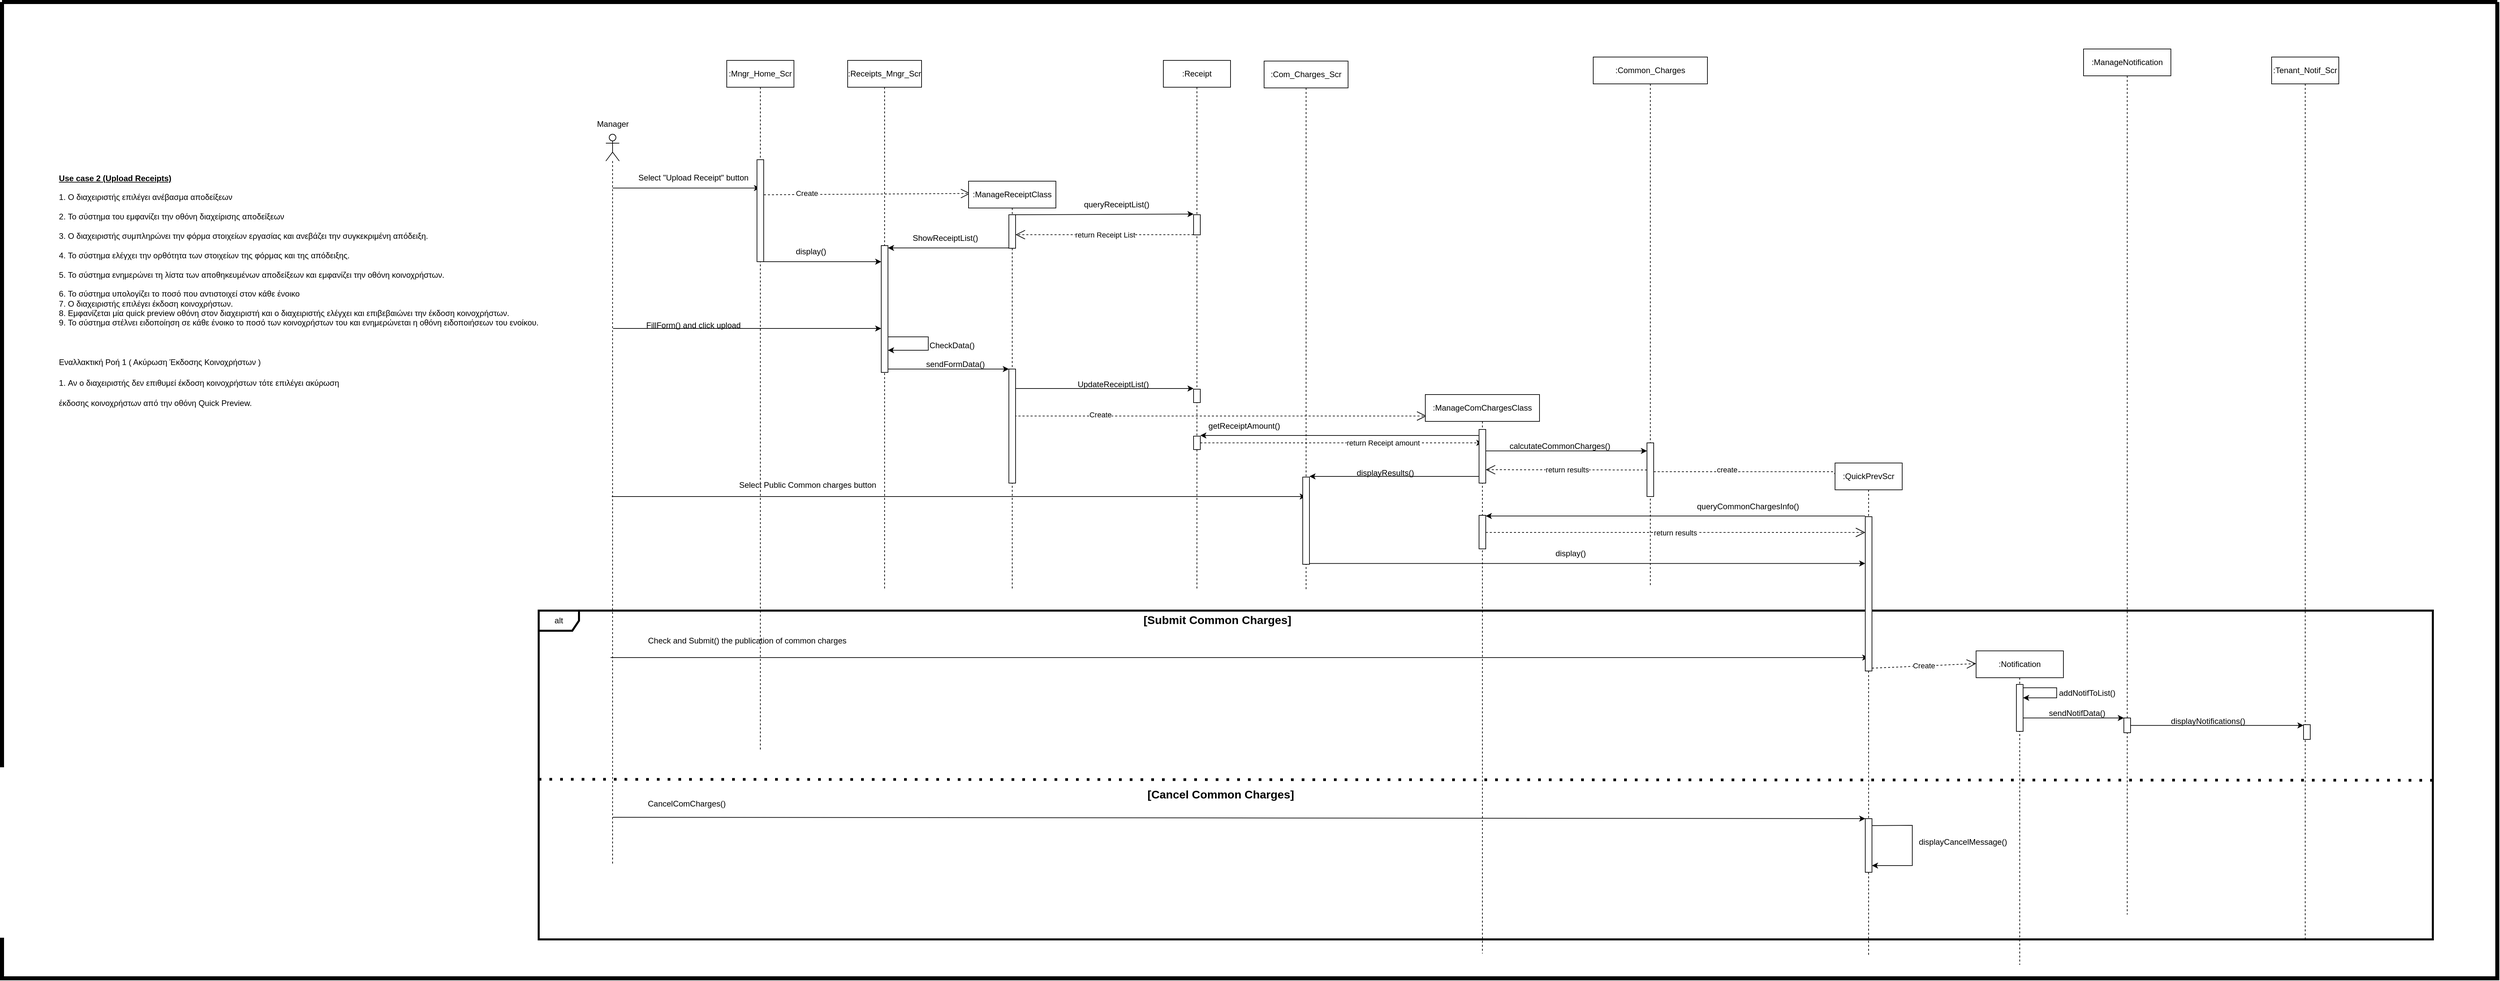 <mxfile version="27.0.6">
  <diagram name="Page-1" id="ME4cV6upZ1nNScbVDBN3">
    <mxGraphModel dx="1370" dy="4352" grid="0" gridSize="10" guides="1" tooltips="1" connect="1" arrows="1" fold="1" page="1" pageScale="1" pageWidth="850" pageHeight="1100" math="0" shadow="0">
      <root>
        <mxCell id="0" />
        <mxCell id="1" parent="0" />
        <mxCell id="z3TZvWUJB8N3fPcpcvBU-9" value="" style="endArrow=classic;html=1;rounded=0;entryX=0;entryY=0;entryDx=0;entryDy=-1;entryPerimeter=0;" parent="1" source="z3TZvWUJB8N3fPcpcvBU-42" target="z3TZvWUJB8N3fPcpcvBU-44" edge="1">
          <mxGeometry width="50" height="50" relative="1" as="geometry">
            <mxPoint x="2674" y="-1989" as="sourcePoint" />
            <mxPoint x="2814" y="-1989" as="targetPoint" />
          </mxGeometry>
        </mxCell>
        <mxCell id="z3TZvWUJB8N3fPcpcvBU-6" value="" style="endArrow=classic;html=1;rounded=0;" parent="1" source="AGN54h7i6z_xkLzeLt6x-18" edge="1">
          <mxGeometry width="50" height="50" relative="1" as="geometry">
            <mxPoint x="2064" y="-2287.8" as="sourcePoint" />
            <mxPoint x="2273.5" y="-2287.8" as="targetPoint" />
          </mxGeometry>
        </mxCell>
        <mxCell id="z3TZvWUJB8N3fPcpcvBU-5" value="" style="endArrow=classic;html=1;rounded=0;exitX=1;exitY=1;exitDx=0;exitDy=0;exitPerimeter=0;" parent="1" source="z3TZvWUJB8N3fPcpcvBU-20" target="z3TZvWUJB8N3fPcpcvBU-26" edge="1">
          <mxGeometry width="50" height="50" relative="1" as="geometry">
            <mxPoint x="2274" y="-2181.11" as="sourcePoint" />
            <mxPoint x="2454" y="-2181" as="targetPoint" />
          </mxGeometry>
        </mxCell>
        <mxCell id="z3TZvWUJB8N3fPcpcvBU-10" value="" style="endArrow=classic;html=1;rounded=0;" parent="1" edge="1">
          <mxGeometry width="50" height="50" relative="1" as="geometry">
            <mxPoint x="2464" y="-2066.005" as="sourcePoint" />
            <mxPoint x="2464" y="-2046.005" as="targetPoint" />
            <Array as="points">
              <mxPoint x="2524" y="-2066" />
              <mxPoint x="2524" y="-2046" />
            </Array>
          </mxGeometry>
        </mxCell>
        <mxCell id="z3TZvWUJB8N3fPcpcvBU-38" value="Create" style="endArrow=open;endSize=12;dashed=1;html=1;rounded=0;exitX=0.553;exitY=0.185;exitDx=0;exitDy=0;exitPerimeter=0;entryX=0.02;entryY=0.03;entryDx=0;entryDy=0;entryPerimeter=0;" parent="1" target="z3TZvWUJB8N3fPcpcvBU-17" edge="1">
          <mxGeometry x="-0.579" y="2" width="160" relative="1" as="geometry">
            <mxPoint x="2279.3" y="-2277.7" as="sourcePoint" />
            <mxPoint x="2544" y="-2278" as="targetPoint" />
            <mxPoint x="-1" as="offset" />
          </mxGeometry>
        </mxCell>
        <mxCell id="z3TZvWUJB8N3fPcpcvBU-11" value="" style="endArrow=classic;html=1;rounded=0;exitX=0.537;exitY=0.222;exitDx=0;exitDy=0;exitPerimeter=0;" parent="1" edge="1">
          <mxGeometry width="50" height="50" relative="1" as="geometry">
            <mxPoint x="2054.74" y="-2078.44" as="sourcePoint" />
            <mxPoint x="2454" y="-2078.44" as="targetPoint" />
          </mxGeometry>
        </mxCell>
        <mxCell id="z3TZvWUJB8N3fPcpcvBU-2" value="" style="endArrow=classic;html=1;rounded=0;" parent="1" target="z3TZvWUJB8N3fPcpcvBU-42" edge="1">
          <mxGeometry width="50" height="50" relative="1" as="geometry">
            <mxPoint x="2464" y="-2018" as="sourcePoint" />
            <mxPoint x="2604" y="-2018" as="targetPoint" />
          </mxGeometry>
        </mxCell>
        <mxCell id="z3TZvWUJB8N3fPcpcvBU-60" value="return results" style="endArrow=open;endSize=12;dashed=1;html=1;rounded=0;" parent="1" edge="1">
          <mxGeometry x="-0.004" width="160" relative="1" as="geometry">
            <mxPoint x="3594" y="-1867.6" as="sourcePoint" />
            <mxPoint x="3354" y="-1868" as="targetPoint" />
            <mxPoint as="offset" />
          </mxGeometry>
        </mxCell>
        <mxCell id="z3TZvWUJB8N3fPcpcvBU-52" value="" style="endArrow=classic;html=1;rounded=0;" parent="1" edge="1">
          <mxGeometry width="50" height="50" relative="1" as="geometry">
            <mxPoint x="2052.833" y="-1828" as="sourcePoint" />
            <mxPoint x="3086" y="-1828" as="targetPoint" />
          </mxGeometry>
        </mxCell>
        <mxCell id="z3TZvWUJB8N3fPcpcvBU-73" value="" style="endArrow=classic;html=1;rounded=0;exitX=0.35;exitY=0.73;exitDx=0;exitDy=0;exitPerimeter=0;" parent="1" edge="1">
          <mxGeometry width="50" height="50" relative="1" as="geometry">
            <mxPoint x="2051" y="-1588" as="sourcePoint" />
            <mxPoint x="3923.5" y="-1588" as="targetPoint" />
          </mxGeometry>
        </mxCell>
        <mxCell id="z3TZvWUJB8N3fPcpcvBU-79" value="" style="endArrow=none;dashed=1;html=1;dashPattern=1 3;strokeWidth=4;rounded=0;exitX=0;exitY=0.513;exitDx=0;exitDy=0;exitPerimeter=0;entryX=1.001;entryY=0.516;entryDx=0;entryDy=0;entryPerimeter=0;" parent="1" source="z3TZvWUJB8N3fPcpcvBU-76" target="z3TZvWUJB8N3fPcpcvBU-76" edge="1">
          <mxGeometry width="50" height="50" relative="1" as="geometry">
            <mxPoint x="2814" y="-1538" as="sourcePoint" />
            <mxPoint x="2864" y="-1588" as="targetPoint" />
          </mxGeometry>
        </mxCell>
        <mxCell id="z3TZvWUJB8N3fPcpcvBU-80" value="" style="endArrow=classic;html=1;rounded=0;exitX=0.35;exitY=0.73;exitDx=0;exitDy=0;exitPerimeter=0;" parent="1" target="62FQ7jK0YNYXDSWrW9i--1" edge="1">
          <mxGeometry width="50" height="50" relative="1" as="geometry">
            <mxPoint x="2054" y="-1350" as="sourcePoint" />
            <mxPoint x="3884" y="-1350" as="targetPoint" />
          </mxGeometry>
        </mxCell>
        <mxCell id="z3TZvWUJB8N3fPcpcvBU-49" value="" style="endArrow=classic;html=1;rounded=0;exitX=1;exitY=0.88;exitDx=3;exitDy=0;exitPerimeter=0;" parent="1" target="62FQ7jK0YNYXDSWrW9i--1" edge="1">
          <mxGeometry width="50" height="50" relative="1" as="geometry">
            <mxPoint x="3927.0" y="-1337.6" as="sourcePoint" />
            <mxPoint x="3919.0" y="-1278" as="targetPoint" />
            <Array as="points">
              <mxPoint x="3989" y="-1338" />
              <mxPoint x="3989" y="-1278" />
            </Array>
          </mxGeometry>
        </mxCell>
        <mxCell id="z3TZvWUJB8N3fPcpcvBU-86" value="Create" style="endArrow=open;endSize=12;dashed=1;html=1;rounded=0;" parent="1" edge="1">
          <mxGeometry width="160" relative="1" as="geometry">
            <mxPoint x="3929" y="-1572.2" as="sourcePoint" />
            <mxPoint x="4084" y="-1579" as="targetPoint" />
          </mxGeometry>
        </mxCell>
        <mxCell id="z3TZvWUJB8N3fPcpcvBU-91" style="edgeStyle=orthogonalEdgeStyle;rounded=0;orthogonalLoop=1;jettySize=auto;html=1;curved=0;exitX=1;exitY=0;exitDx=0;exitDy=5;exitPerimeter=0;" parent="1" edge="1">
          <mxGeometry relative="1" as="geometry">
            <mxPoint x="4154" y="-1513" as="sourcePoint" />
            <mxPoint x="4304.0" y="-1498.0" as="targetPoint" />
            <Array as="points">
              <mxPoint x="4154" y="-1498" />
            </Array>
          </mxGeometry>
        </mxCell>
        <mxCell id="z3TZvWUJB8N3fPcpcvBU-95" style="edgeStyle=orthogonalEdgeStyle;rounded=0;orthogonalLoop=1;jettySize=auto;html=1;curved=0;exitX=1;exitY=1;exitDx=0;exitDy=-5;exitPerimeter=0;entryX=0;entryY=0.05;entryDx=0;entryDy=0;entryPerimeter=0;" parent="1" source="z3TZvWUJB8N3fPcpcvBU-92" target="z3TZvWUJB8N3fPcpcvBU-94" edge="1">
          <mxGeometry relative="1" as="geometry">
            <mxPoint x="4364" y="-1494.5" as="sourcePoint" />
            <mxPoint x="4514.0" y="-1479.5" as="targetPoint" />
            <Array as="points">
              <mxPoint x="4314" y="-1487" />
            </Array>
          </mxGeometry>
        </mxCell>
        <mxCell id="z3TZvWUJB8N3fPcpcvBU-12" value="" style="endArrow=classic;html=1;rounded=0;entryX=0;entryY=0;entryDx=0;entryDy=-1;entryPerimeter=0;" parent="1" source="z3TZvWUJB8N3fPcpcvBU-39" target="z3TZvWUJB8N3fPcpcvBU-33" edge="1">
          <mxGeometry width="50" height="50" relative="1" as="geometry">
            <mxPoint x="2699" y="-2248" as="sourcePoint" />
            <mxPoint x="2849" y="-2248" as="targetPoint" />
          </mxGeometry>
        </mxCell>
        <mxCell id="z3TZvWUJB8N3fPcpcvBU-35" value="return Receipt List" style="endArrow=open;endSize=12;dashed=1;html=1;rounded=0;exitX=0;exitY=0.99;exitDx=0;exitDy=0;exitPerimeter=0;" parent="1" source="z3TZvWUJB8N3fPcpcvBU-33" target="z3TZvWUJB8N3fPcpcvBU-39" edge="1">
          <mxGeometry x="-0.004" width="160" relative="1" as="geometry">
            <mxPoint x="2824" y="-2230" as="sourcePoint" />
            <mxPoint x="2674" y="-2230" as="targetPoint" />
            <mxPoint as="offset" />
          </mxGeometry>
        </mxCell>
        <mxCell id="z3TZvWUJB8N3fPcpcvBU-3" value="" style="endArrow=classic;html=1;rounded=0;exitX=0;exitY=0.99;exitDx=0;exitDy=0;exitPerimeter=0;" parent="1" source="z3TZvWUJB8N3fPcpcvBU-39" edge="1">
          <mxGeometry width="50" height="50" relative="1" as="geometry">
            <mxPoint x="2654" y="-2438" as="sourcePoint" />
            <mxPoint x="2464" y="-2198.5" as="targetPoint" />
          </mxGeometry>
        </mxCell>
        <mxCell id="62FQ7jK0YNYXDSWrW9i--8" style="edgeStyle=orthogonalEdgeStyle;rounded=0;orthogonalLoop=1;jettySize=auto;html=1;curved=0;entryX=1;entryY=0;entryDx=0;entryDy=-1;entryPerimeter=0;" parent="1" source="z3TZvWUJB8N3fPcpcvBU-48" target="62FQ7jK0YNYXDSWrW9i--12" edge="1">
          <mxGeometry relative="1" as="geometry">
            <Array as="points">
              <mxPoint x="3134" y="-1919" />
              <mxPoint x="3134" y="-1919" />
            </Array>
          </mxGeometry>
        </mxCell>
        <mxCell id="62FQ7jK0YNYXDSWrW9i--17" style="edgeStyle=orthogonalEdgeStyle;rounded=0;orthogonalLoop=1;jettySize=auto;html=1;curved=0;" parent="1" edge="1">
          <mxGeometry relative="1" as="geometry">
            <mxPoint x="3344" y="-1858.0" as="sourcePoint" />
            <mxPoint x="3091.5" y="-1858.0" as="targetPoint" />
            <Array as="points">
              <mxPoint x="3284" y="-1858" />
              <mxPoint x="3284" y="-1858" />
            </Array>
          </mxGeometry>
        </mxCell>
        <mxCell id="62FQ7jK0YNYXDSWrW9i--5" value="Create" style="endArrow=open;endSize=12;dashed=1;html=1;rounded=0;entryX=0.02;entryY=0.02;entryDx=0;entryDy=0;entryPerimeter=0;" parent="1" edge="1">
          <mxGeometry x="-0.579" y="2" width="160" relative="1" as="geometry">
            <mxPoint x="2652.3" y="-1948" as="sourcePoint" />
            <mxPoint x="3265.7" y="-1948" as="targetPoint" />
            <mxPoint x="-1" as="offset" />
          </mxGeometry>
        </mxCell>
        <mxCell id="z3TZvWUJB8N3fPcpcvBU-58" value="" style="endArrow=classic;html=1;rounded=0;" parent="1" edge="1">
          <mxGeometry width="50" height="50" relative="1" as="geometry">
            <mxPoint x="3354" y="-1896" as="sourcePoint" />
            <mxPoint x="3594" y="-1896" as="targetPoint" />
          </mxGeometry>
        </mxCell>
        <mxCell id="62FQ7jK0YNYXDSWrW9i--14" style="edgeStyle=orthogonalEdgeStyle;rounded=0;orthogonalLoop=1;jettySize=auto;html=1;curved=0;entryX=0.5;entryY=0.238;entryDx=0;entryDy=0;entryPerimeter=0;dashed=1;" parent="1" source="62FQ7jK0YNYXDSWrW9i--12" target="z3TZvWUJB8N3fPcpcvBU-48" edge="1">
          <mxGeometry relative="1" as="geometry">
            <Array as="points">
              <mxPoint x="3349" y="-1908" />
            </Array>
          </mxGeometry>
        </mxCell>
        <mxCell id="62FQ7jK0YNYXDSWrW9i--15" value="return Receipt amount" style="edgeLabel;html=1;align=center;verticalAlign=middle;resizable=0;points=[];" parent="62FQ7jK0YNYXDSWrW9i--14" vertex="1" connectable="0">
          <mxGeometry x="0.291" relative="1" as="geometry">
            <mxPoint as="offset" />
          </mxGeometry>
        </mxCell>
        <mxCell id="oy_22Mh0x_-gH828B-nM-3" value="" style="endArrow=classic;html=1;rounded=0;exitX=1;exitY=0.99;exitDx=0;exitDy=0;exitPerimeter=0;" parent="1" source="z3TZvWUJB8N3fPcpcvBU-46" target="z3TZvWUJB8N3fPcpcvBU-64" edge="1">
          <mxGeometry width="50" height="50" relative="1" as="geometry">
            <mxPoint x="3184" y="-1726" as="sourcePoint" />
            <mxPoint x="3919" y="-1726" as="targetPoint" />
          </mxGeometry>
        </mxCell>
        <mxCell id="z3TZvWUJB8N3fPcpcvBU-51" value="" style="endArrow=classic;html=1;rounded=0;exitX=0;exitY=0;exitDx=0;exitDy=-1;exitPerimeter=0;" parent="1" source="z3TZvWUJB8N3fPcpcvBU-64" target="z3TZvWUJB8N3fPcpcvBU-66" edge="1">
          <mxGeometry width="50" height="50" relative="1" as="geometry">
            <mxPoint x="3919" y="-1824.5" as="sourcePoint" />
            <mxPoint x="3354" y="-1824.5" as="targetPoint" />
          </mxGeometry>
        </mxCell>
        <mxCell id="z3TZvWUJB8N3fPcpcvBU-72" value="return results" style="endArrow=open;endSize=12;dashed=1;html=1;rounded=0;" parent="1" edge="1">
          <mxGeometry x="-0.004" width="160" relative="1" as="geometry">
            <mxPoint x="3354" y="-1774.5" as="sourcePoint" />
            <mxPoint x="3919" y="-1774.5" as="targetPoint" />
            <mxPoint as="offset" />
          </mxGeometry>
        </mxCell>
        <mxCell id="62FQ7jK0YNYXDSWrW9i--22" style="edgeStyle=orthogonalEdgeStyle;rounded=0;orthogonalLoop=1;jettySize=auto;html=1;curved=0;entryX=0.03;entryY=0.01;entryDx=0;entryDy=0;entryPerimeter=0;dashed=1;" parent="1" source="z3TZvWUJB8N3fPcpcvBU-57" target="AGN54h7i6z_xkLzeLt6x-12" edge="1">
          <mxGeometry relative="1" as="geometry">
            <Array as="points">
              <mxPoint x="3674" y="-1865" />
              <mxPoint x="3674" y="-1865" />
            </Array>
          </mxGeometry>
        </mxCell>
        <mxCell id="62FQ7jK0YNYXDSWrW9i--23" value="create" style="edgeLabel;html=1;align=center;verticalAlign=middle;resizable=0;points=[];" parent="62FQ7jK0YNYXDSWrW9i--22" vertex="1" connectable="0">
          <mxGeometry x="-0.218" y="3" relative="1" as="geometry">
            <mxPoint as="offset" />
          </mxGeometry>
        </mxCell>
        <mxCell id="AGN54h7i6z_xkLzeLt6x-10" value=":Receipts_Mngr_Scr" style="shape=umlLifeline;perimeter=lifelinePerimeter;whiteSpace=wrap;html=1;container=1;dropTarget=0;collapsible=0;recursiveResize=0;outlineConnect=0;portConstraint=eastwest;newEdgeStyle={&quot;curved&quot;:0,&quot;rounded&quot;:0};points=[[0,0.02,0,0,0]];" parent="1" vertex="1">
          <mxGeometry x="2404" y="-2478" width="110" height="790" as="geometry" />
        </mxCell>
        <mxCell id="z3TZvWUJB8N3fPcpcvBU-26" value="" style="html=1;points=[[0,0,0,0,-1],[0,0.99,0,0,0],[1,0,0,0,-1],[1,0.99,0,0,0]];perimeter=orthogonalPerimeter;outlineConnect=0;targetShapes=umlLifeline;portConstraint=eastwest;newEdgeStyle={&quot;curved&quot;:0,&quot;rounded&quot;:0};" parent="AGN54h7i6z_xkLzeLt6x-10" vertex="1">
          <mxGeometry x="50" y="276" width="10" height="189" as="geometry" />
        </mxCell>
        <mxCell id="AGN54h7i6z_xkLzeLt6x-12" value=":QuickPrevScr" style="shape=umlLifeline;perimeter=lifelinePerimeter;whiteSpace=wrap;html=1;container=0;dropTarget=0;collapsible=0;recursiveResize=0;outlineConnect=0;portConstraint=eastwest;newEdgeStyle={&quot;curved&quot;:0,&quot;rounded&quot;:0};points=[[0.03,0.01,0,0,0]];" parent="1" vertex="1">
          <mxGeometry x="3874" y="-1878" width="100" height="736" as="geometry" />
        </mxCell>
        <mxCell id="AGN54h7i6z_xkLzeLt6x-14" value=":Tenant_Notif_Scr" style="shape=umlLifeline;perimeter=lifelinePerimeter;whiteSpace=wrap;html=1;container=1;dropTarget=0;collapsible=0;recursiveResize=0;outlineConnect=0;portConstraint=eastwest;newEdgeStyle={&quot;curved&quot;:0,&quot;rounded&quot;:0};" parent="1" vertex="1">
          <mxGeometry x="4524" y="-2483" width="100" height="1315" as="geometry" />
        </mxCell>
        <mxCell id="AGN54h7i6z_xkLzeLt6x-16" value=":Com_Charges_Scr" style="shape=umlLifeline;perimeter=lifelinePerimeter;whiteSpace=wrap;html=1;container=1;dropTarget=0;collapsible=0;recursiveResize=0;outlineConnect=0;portConstraint=eastwest;newEdgeStyle={&quot;curved&quot;:0,&quot;rounded&quot;:0};" parent="1" vertex="1">
          <mxGeometry x="3024" y="-2477" width="125" height="790" as="geometry" />
        </mxCell>
        <mxCell id="z3TZvWUJB8N3fPcpcvBU-46" value="" style="html=1;points=[[0,0,0,0,-1],[0,0.99,0,0,0],[1,0,0,0,-1],[1,0.99,0,0,0]];perimeter=orthogonalPerimeter;outlineConnect=0;targetShapes=umlLifeline;portConstraint=eastwest;newEdgeStyle={&quot;curved&quot;:0,&quot;rounded&quot;:0};" parent="AGN54h7i6z_xkLzeLt6x-16" vertex="1">
          <mxGeometry x="57.5" y="620" width="10" height="130" as="geometry" />
        </mxCell>
        <mxCell id="AGN54h7i6z_xkLzeLt6x-25" value=":Receipt" style="shape=umlLifeline;perimeter=lifelinePerimeter;whiteSpace=wrap;html=1;container=1;dropTarget=0;collapsible=0;recursiveResize=0;outlineConnect=0;portConstraint=eastwest;newEdgeStyle={&quot;curved&quot;:0,&quot;rounded&quot;:0};" parent="1" vertex="1">
          <mxGeometry x="2874" y="-2478" width="100" height="790" as="geometry" />
        </mxCell>
        <mxCell id="z3TZvWUJB8N3fPcpcvBU-44" value="" style="html=1;points=[[0,0,0,0,-1],[0,0.99,0,0,0],[1,0,0,0,-1],[1,0.99,0,0,0]];perimeter=orthogonalPerimeter;outlineConnect=0;targetShapes=umlLifeline;portConstraint=eastwest;newEdgeStyle={&quot;curved&quot;:0,&quot;rounded&quot;:0};" parent="AGN54h7i6z_xkLzeLt6x-25" vertex="1">
          <mxGeometry x="45" y="490" width="10" height="20" as="geometry" />
        </mxCell>
        <mxCell id="62FQ7jK0YNYXDSWrW9i--12" value="" style="html=1;points=[[0,0,0,0,-1],[0,0.99,0,0,0],[1,0,0,0,-1],[1,0.99,0,0,0]];perimeter=orthogonalPerimeter;outlineConnect=0;targetShapes=umlLifeline;portConstraint=eastwest;newEdgeStyle={&quot;curved&quot;:0,&quot;rounded&quot;:0};" parent="AGN54h7i6z_xkLzeLt6x-25" vertex="1">
          <mxGeometry x="45" y="560" width="10" height="20" as="geometry" />
        </mxCell>
        <mxCell id="AGN54h7i6z_xkLzeLt6x-18" value="" style="shape=umlLifeline;perimeter=lifelinePerimeter;whiteSpace=wrap;html=1;container=1;dropTarget=0;collapsible=0;recursiveResize=0;outlineConnect=0;portConstraint=eastwest;newEdgeStyle={&quot;curved&quot;:0,&quot;rounded&quot;:0};participant=umlActor;points=[[0.35,0.64,0,0,0],[0.35,0.67,0,0,0],[0.35,0.73,0,0,0],[1,0.09,0,0,0],[1,0.17,0,0,0],[1,0.18,0,0,0],[1,0.27,0,0,0],[1,0.33,0,0,0],[1,0.36,0,0,0],[1,0.45,0,0,0],[1,0.5,0,0,0],[1,0.55,0,0,0],[1,0.82,0,0,0],[1,0.83,0,0,0],[1,0.91,0,0,0]];" parent="1" vertex="1">
          <mxGeometry x="2044" y="-2368" width="20" height="1090" as="geometry" />
        </mxCell>
        <mxCell id="AGN54h7i6z_xkLzeLt6x-20" value="Manager" style="text;html=1;align=center;verticalAlign=middle;resizable=0;points=[];autosize=1;strokeColor=none;fillColor=none;" parent="1" vertex="1">
          <mxGeometry x="2019" y="-2398" width="70" height="30" as="geometry" />
        </mxCell>
        <mxCell id="oy_22Mh0x_-gH828B-nM-1" value=":Mngr_Home_Scr" style="shape=umlLifeline;perimeter=lifelinePerimeter;whiteSpace=wrap;html=1;container=1;dropTarget=0;collapsible=0;recursiveResize=0;outlineConnect=0;portConstraint=eastwest;newEdgeStyle={&quot;curved&quot;:0,&quot;rounded&quot;:0};" parent="1" vertex="1">
          <mxGeometry x="2224" y="-2478" width="100" height="1030" as="geometry" />
        </mxCell>
        <mxCell id="z3TZvWUJB8N3fPcpcvBU-20" value="" style="html=1;points=[[0,0,0,0,0],[0,1,0,0,0],[1,0,0,0,0],[1,0.41,0,0,0],[1,0.68,0,0,0],[1,1,0,0,0]];perimeter=orthogonalPerimeter;outlineConnect=0;targetShapes=umlLifeline;portConstraint=eastwest;newEdgeStyle={&quot;curved&quot;:0,&quot;rounded&quot;:0};" parent="oy_22Mh0x_-gH828B-nM-1" vertex="1">
          <mxGeometry x="45" y="148" width="10" height="152" as="geometry" />
        </mxCell>
        <mxCell id="z3TZvWUJB8N3fPcpcvBU-17" value=":&lt;span style=&quot;text-wrap-mode: nowrap;&quot;&gt;ManageReceiptClass&lt;/span&gt;" style="shape=umlLifeline;perimeter=lifelinePerimeter;whiteSpace=wrap;html=1;container=0;dropTarget=0;collapsible=0;recursiveResize=0;outlineConnect=0;portConstraint=eastwest;newEdgeStyle={&quot;curved&quot;:0,&quot;rounded&quot;:0};size=40;points=[[0.02,0.03,0,0,0]];" parent="1" vertex="1">
          <mxGeometry x="2584" y="-2298" width="130" height="610" as="geometry" />
        </mxCell>
        <mxCell id="z3TZvWUJB8N3fPcpcvBU-18" value=":&lt;span style=&quot;text-wrap-mode: nowrap;&quot;&gt;ManageComChargesClass&lt;/span&gt;" style="shape=umlLifeline;perimeter=lifelinePerimeter;whiteSpace=wrap;html=1;container=0;dropTarget=0;collapsible=0;recursiveResize=0;outlineConnect=0;portConstraint=eastwest;newEdgeStyle={&quot;curved&quot;:0,&quot;rounded&quot;:0};points=[[0.02,0.02,0,0,0]];" parent="1" vertex="1">
          <mxGeometry x="3264" y="-1980" width="170" height="833" as="geometry" />
        </mxCell>
        <mxCell id="z3TZvWUJB8N3fPcpcvBU-66" value="" style="html=1;points=[[0,0,0,0,-1],[0,0.99,0,0,0],[1,0,0,0,-1],[1,0.99,0,0,0]];perimeter=orthogonalPerimeter;outlineConnect=0;targetShapes=umlLifeline;portConstraint=eastwest;newEdgeStyle={&quot;curved&quot;:0,&quot;rounded&quot;:0};" parent="z3TZvWUJB8N3fPcpcvBU-18" vertex="1">
          <mxGeometry x="80" y="180" width="10" height="50" as="geometry" />
        </mxCell>
        <mxCell id="z3TZvWUJB8N3fPcpcvBU-19" value=":&lt;span style=&quot;text-wrap-mode: nowrap;&quot;&gt;ManageNotification&lt;/span&gt;" style="shape=umlLifeline;perimeter=lifelinePerimeter;whiteSpace=wrap;html=1;container=1;dropTarget=0;collapsible=0;recursiveResize=0;outlineConnect=0;portConstraint=eastwest;newEdgeStyle={&quot;curved&quot;:0,&quot;rounded&quot;:0};" parent="1" vertex="1">
          <mxGeometry x="4244" y="-2495" width="130" height="1290" as="geometry" />
        </mxCell>
        <mxCell id="z3TZvWUJB8N3fPcpcvBU-21" value="Select &quot;Upload Receipt&quot; button" style="text;html=1;align=center;verticalAlign=middle;resizable=0;points=[];autosize=1;strokeColor=none;fillColor=none;" parent="1" vertex="1">
          <mxGeometry x="2079" y="-2318" width="190" height="30" as="geometry" />
        </mxCell>
        <mxCell id="z3TZvWUJB8N3fPcpcvBU-27" value="display()" style="text;html=1;align=center;verticalAlign=middle;resizable=0;points=[];autosize=1;strokeColor=none;fillColor=none;" parent="1" vertex="1">
          <mxGeometry x="2314" y="-2208" width="70" height="30" as="geometry" />
        </mxCell>
        <mxCell id="z3TZvWUJB8N3fPcpcvBU-37" value="CheckData()" style="text;html=1;align=center;verticalAlign=middle;resizable=0;points=[];autosize=1;strokeColor=none;fillColor=none;" parent="1" vertex="1">
          <mxGeometry x="2514" y="-2068" width="90" height="30" as="geometry" />
        </mxCell>
        <mxCell id="z3TZvWUJB8N3fPcpcvBU-36" value="FillForm() and click upload" style="text;html=1;align=center;verticalAlign=middle;resizable=0;points=[];autosize=1;strokeColor=none;fillColor=none;" parent="1" vertex="1">
          <mxGeometry x="2094" y="-2098" width="160" height="30" as="geometry" />
        </mxCell>
        <mxCell id="z3TZvWUJB8N3fPcpcvBU-45" value="UpdateReceiptList()" style="text;html=1;align=center;verticalAlign=middle;resizable=0;points=[];autosize=1;strokeColor=none;fillColor=none;" parent="1" vertex="1">
          <mxGeometry x="2734" y="-2010" width="130" height="30" as="geometry" />
        </mxCell>
        <mxCell id="z3TZvWUJB8N3fPcpcvBU-56" value=":&lt;span style=&quot;text-wrap-mode: nowrap;&quot;&gt;Common_Charges&lt;/span&gt;" style="shape=umlLifeline;perimeter=lifelinePerimeter;whiteSpace=wrap;html=1;container=1;dropTarget=0;collapsible=0;recursiveResize=0;outlineConnect=0;portConstraint=eastwest;newEdgeStyle={&quot;curved&quot;:0,&quot;rounded&quot;:0};" parent="1" vertex="1">
          <mxGeometry x="3514" y="-2483" width="170" height="790" as="geometry" />
        </mxCell>
        <mxCell id="z3TZvWUJB8N3fPcpcvBU-57" value="" style="html=1;points=[[0,0,0,0,-1],[0,0.99,0,0,0],[1,0,0,0,-1],[1,0.99,0,0,0]];perimeter=orthogonalPerimeter;outlineConnect=0;targetShapes=umlLifeline;portConstraint=eastwest;newEdgeStyle={&quot;curved&quot;:0,&quot;rounded&quot;:0};" parent="z3TZvWUJB8N3fPcpcvBU-56" vertex="1">
          <mxGeometry x="80" y="575" width="10" height="80" as="geometry" />
        </mxCell>
        <mxCell id="z3TZvWUJB8N3fPcpcvBU-74" value="Check and Submit() the publication of common charges" style="text;html=1;align=center;verticalAlign=middle;resizable=0;points=[];autosize=1;strokeColor=none;fillColor=none;" parent="1" vertex="1">
          <mxGeometry x="2094" y="-1628" width="320" height="30" as="geometry" />
        </mxCell>
        <mxCell id="z3TZvWUJB8N3fPcpcvBU-76" value="alt" style="shape=umlFrame;whiteSpace=wrap;html=1;pointerEvents=0;strokeWidth=3;" parent="1" vertex="1">
          <mxGeometry x="1944" y="-1658" width="2820" height="490" as="geometry" />
        </mxCell>
        <mxCell id="z3TZvWUJB8N3fPcpcvBU-77" value="&lt;b style=&quot;font-size: 17px;&quot;&gt;[Submit Common Charges]&lt;/b&gt;" style="text;html=1;align=center;verticalAlign=middle;resizable=0;points=[];autosize=1;strokeColor=none;fillColor=none;" parent="1" vertex="1">
          <mxGeometry x="2834" y="-1658" width="240" height="30" as="geometry" />
        </mxCell>
        <mxCell id="z3TZvWUJB8N3fPcpcvBU-78" value="&lt;b style=&quot;font-size: 17px;&quot;&gt;[Cancel Common Charges]&lt;/b&gt;" style="text;html=1;align=center;verticalAlign=middle;resizable=0;points=[];autosize=1;strokeColor=none;fillColor=none;" parent="1" vertex="1">
          <mxGeometry x="2839" y="-1398" width="240" height="30" as="geometry" />
        </mxCell>
        <mxCell id="z3TZvWUJB8N3fPcpcvBU-81" value="&lt;br&gt;CancelComCharges()" style="text;html=1;align=center;verticalAlign=middle;resizable=0;points=[];autosize=1;strokeColor=none;fillColor=none;" parent="1" vertex="1">
          <mxGeometry x="2094" y="-1398" width="140" height="40" as="geometry" />
        </mxCell>
        <mxCell id="z3TZvWUJB8N3fPcpcvBU-83" value="displayCancelMessage()" style="text;html=1;align=center;verticalAlign=middle;resizable=0;points=[];autosize=1;strokeColor=none;fillColor=none;" parent="1" vertex="1">
          <mxGeometry x="3989" y="-1328" width="150" height="30" as="geometry" />
        </mxCell>
        <mxCell id="z3TZvWUJB8N3fPcpcvBU-90" value="addNotifToList()" style="text;html=1;align=center;verticalAlign=middle;resizable=0;points=[];autosize=1;strokeColor=none;fillColor=none;" parent="1" vertex="1">
          <mxGeometry x="4194" y="-1550" width="110" height="30" as="geometry" />
        </mxCell>
        <mxCell id="z3TZvWUJB8N3fPcpcvBU-92" value="" style="html=1;points=[[0,0,0,0,5],[0,1,0,0,-5],[1,0,0,0,5],[1,1,0,0,-5]];perimeter=orthogonalPerimeter;outlineConnect=0;targetShapes=umlLifeline;portConstraint=eastwest;newEdgeStyle={&quot;curved&quot;:0,&quot;rounded&quot;:0};" parent="1" vertex="1">
          <mxGeometry x="4304" y="-1498" width="10" height="22" as="geometry" />
        </mxCell>
        <mxCell id="z3TZvWUJB8N3fPcpcvBU-94" value="" style="html=1;points=[[0,0.05,0,0,0],[0,1,0,0,-5],[1,0,0,0,5],[1,1,0,0,-5]];perimeter=orthogonalPerimeter;outlineConnect=0;targetShapes=umlLifeline;portConstraint=eastwest;newEdgeStyle={&quot;curved&quot;:0,&quot;rounded&quot;:0};" parent="1" vertex="1">
          <mxGeometry x="4571.5" y="-1488" width="10" height="22" as="geometry" />
        </mxCell>
        <mxCell id="z3TZvWUJB8N3fPcpcvBU-96" value="displayNotifications()" style="text;html=1;align=center;verticalAlign=middle;resizable=0;points=[];autosize=1;strokeColor=none;fillColor=none;" parent="1" vertex="1">
          <mxGeometry x="4364" y="-1508" width="130" height="30" as="geometry" />
        </mxCell>
        <mxCell id="62FQ7jK0YNYXDSWrW9i--1" value="" style="html=1;points=[[0,0,0,0,5],[0,1,0,0,-5],[1,0,0,0,5],[1,1,0,0,-5]];perimeter=orthogonalPerimeter;outlineConnect=0;targetShapes=umlLifeline;portConstraint=eastwest;newEdgeStyle={&quot;curved&quot;:0,&quot;rounded&quot;:0};" parent="1" vertex="1">
          <mxGeometry x="3919" y="-1348" width="10" height="80" as="geometry" />
        </mxCell>
        <mxCell id="z3TZvWUJB8N3fPcpcvBU-42" value="" style="html=1;points=[[0,0,0,0,-1],[0,0.99,0,0,0],[1,0,0,0,-1],[1,0.99,0,0,0]];perimeter=orthogonalPerimeter;outlineConnect=0;targetShapes=umlLifeline;portConstraint=eastwest;newEdgeStyle={&quot;curved&quot;:0,&quot;rounded&quot;:0};" parent="1" vertex="1">
          <mxGeometry x="2644" y="-2018" width="10" height="170" as="geometry" />
        </mxCell>
        <mxCell id="z3TZvWUJB8N3fPcpcvBU-33" value="" style="html=1;points=[[0,0,0,0,-1],[0,0.99,0,0,0],[1,0,0,0,-1],[1,0.99,0,0,0]];perimeter=orthogonalPerimeter;outlineConnect=0;targetShapes=umlLifeline;portConstraint=eastwest;newEdgeStyle={&quot;curved&quot;:0,&quot;rounded&quot;:0};" parent="1" vertex="1">
          <mxGeometry x="2919" y="-2248" width="10" height="30" as="geometry" />
        </mxCell>
        <mxCell id="z3TZvWUJB8N3fPcpcvBU-34" value="queryReceiptList()" style="text;html=1;align=center;verticalAlign=middle;resizable=0;points=[];autosize=1;strokeColor=none;fillColor=none;" parent="1" vertex="1">
          <mxGeometry x="2744" y="-2278" width="120" height="30" as="geometry" />
        </mxCell>
        <mxCell id="z3TZvWUJB8N3fPcpcvBU-41" value="ShowReceiptList()" style="text;html=1;align=center;verticalAlign=middle;resizable=0;points=[];autosize=1;strokeColor=none;fillColor=none;" parent="1" vertex="1">
          <mxGeometry x="2489" y="-2228" width="120" height="30" as="geometry" />
        </mxCell>
        <mxCell id="z3TZvWUJB8N3fPcpcvBU-39" value="" style="html=1;points=[[0,0,0,0,-1],[0,0.99,0,0,0],[1,0,0,0,-1],[1,0.99,0,0,0]];perimeter=orthogonalPerimeter;outlineConnect=0;targetShapes=umlLifeline;portConstraint=eastwest;newEdgeStyle={&quot;curved&quot;:0,&quot;rounded&quot;:0};" parent="1" vertex="1">
          <mxGeometry x="2644" y="-2248" width="10" height="50" as="geometry" />
        </mxCell>
        <mxCell id="z3TZvWUJB8N3fPcpcvBU-48" value="" style="html=1;points=[[0,0,0,0,-1],[0,0.99,0,0,0],[1,0,0,0,-1],[1,0.99,0,0,0]];perimeter=orthogonalPerimeter;outlineConnect=0;targetShapes=umlLifeline;portConstraint=eastwest;newEdgeStyle={&quot;curved&quot;:0,&quot;rounded&quot;:0};" parent="1" vertex="1">
          <mxGeometry x="3344" y="-1928" width="10" height="80" as="geometry" />
        </mxCell>
        <mxCell id="62FQ7jK0YNYXDSWrW9i--9" value="getReceiptAmount()" style="text;html=1;align=center;verticalAlign=middle;resizable=0;points=[];autosize=1;strokeColor=none;fillColor=none;" parent="1" vertex="1">
          <mxGeometry x="2929" y="-1948" width="130" height="30" as="geometry" />
        </mxCell>
        <mxCell id="z3TZvWUJB8N3fPcpcvBU-59" value="calcutateCommonCharges()" style="text;html=1;align=center;verticalAlign=middle;resizable=0;points=[];autosize=1;strokeColor=none;fillColor=none;" parent="1" vertex="1">
          <mxGeometry x="3379" y="-1918" width="170" height="30" as="geometry" />
        </mxCell>
        <mxCell id="62FQ7jK0YNYXDSWrW9i--18" value="displayResults()" style="text;html=1;align=center;verticalAlign=middle;resizable=0;points=[];autosize=1;strokeColor=none;fillColor=none;" parent="1" vertex="1">
          <mxGeometry x="3149" y="-1878" width="110" height="30" as="geometry" />
        </mxCell>
        <mxCell id="z3TZvWUJB8N3fPcpcvBU-65" value="display()" style="text;html=1;align=center;verticalAlign=middle;resizable=0;points=[];autosize=1;strokeColor=none;fillColor=none;" parent="1" vertex="1">
          <mxGeometry x="3444.5" y="-1758" width="70" height="30" as="geometry" />
        </mxCell>
        <mxCell id="z3TZvWUJB8N3fPcpcvBU-71" value="queryCommonChargesInfo()" style="text;html=1;align=center;verticalAlign=middle;resizable=0;points=[];autosize=1;strokeColor=none;fillColor=none;" parent="1" vertex="1">
          <mxGeometry x="3654" y="-1828" width="180" height="30" as="geometry" />
        </mxCell>
        <mxCell id="z3TZvWUJB8N3fPcpcvBU-64" value="" style="html=1;points=[[0,0,0,0,-1],[0,0.99,0,0,0],[1,0,0,0,-1],[1,0.88,0,3,0],[1,0.99,0,0,0]];perimeter=orthogonalPerimeter;outlineConnect=0;targetShapes=umlLifeline;portConstraint=eastwest;newEdgeStyle={&quot;curved&quot;:0,&quot;rounded&quot;:0};" parent="1" vertex="1">
          <mxGeometry x="3919" y="-1798" width="10" height="230" as="geometry" />
        </mxCell>
        <mxCell id="z3TZvWUJB8N3fPcpcvBU-43" value="sendFormData()" style="text;html=1;align=center;verticalAlign=middle;resizable=0;points=[];autosize=1;strokeColor=none;fillColor=none;" parent="1" vertex="1">
          <mxGeometry x="2509" y="-2040" width="110" height="30" as="geometry" />
        </mxCell>
        <mxCell id="z3TZvWUJB8N3fPcpcvBU-62" value="Select Public Common charges button" style="text;html=1;align=center;verticalAlign=middle;resizable=0;points=[];autosize=1;strokeColor=none;fillColor=none;" parent="1" vertex="1">
          <mxGeometry x="2229" y="-1860" width="230" height="30" as="geometry" />
        </mxCell>
        <mxCell id="z3TZvWUJB8N3fPcpcvBU-93" value="sendNotifData()" style="text;html=1;align=center;verticalAlign=middle;resizable=0;points=[];autosize=1;strokeColor=none;fillColor=none;" parent="1" vertex="1">
          <mxGeometry x="4179" y="-1520" width="110" height="30" as="geometry" />
        </mxCell>
        <mxCell id="z3TZvWUJB8N3fPcpcvBU-84" value=":&lt;span style=&quot;text-wrap-mode: nowrap;&quot;&gt;Notification&lt;/span&gt;" style="shape=umlLifeline;perimeter=lifelinePerimeter;whiteSpace=wrap;html=1;container=1;dropTarget=0;collapsible=0;recursiveResize=0;outlineConnect=0;portConstraint=eastwest;newEdgeStyle={&quot;curved&quot;:0,&quot;rounded&quot;:0};points=[[0,0.33,0,0,0],[0,0.5,0,0,0],[0,0.67,0,0,0],[0.02,0.02,0,0,0],[0.29,0.02,0,0,0]];" parent="1" vertex="1">
          <mxGeometry x="4084" y="-1598" width="130" height="468" as="geometry" />
        </mxCell>
        <mxCell id="z3TZvWUJB8N3fPcpcvBU-88" value="" style="html=1;points=[[0,0,0,0,5],[0,1,0,0,-5],[1,0,0,0,5],[1,1,0,0,-5]];perimeter=orthogonalPerimeter;outlineConnect=0;targetShapes=umlLifeline;portConstraint=eastwest;newEdgeStyle={&quot;curved&quot;:0,&quot;rounded&quot;:0};" parent="z3TZvWUJB8N3fPcpcvBU-84" vertex="1">
          <mxGeometry x="60" y="50" width="10" height="70" as="geometry" />
        </mxCell>
        <mxCell id="z3TZvWUJB8N3fPcpcvBU-89" style="edgeStyle=orthogonalEdgeStyle;rounded=0;orthogonalLoop=1;jettySize=auto;html=1;curved=0;exitX=1;exitY=0;exitDx=0;exitDy=5;exitPerimeter=0;" parent="z3TZvWUJB8N3fPcpcvBU-84" source="z3TZvWUJB8N3fPcpcvBU-88" edge="1">
          <mxGeometry relative="1" as="geometry">
            <mxPoint x="70" y="70" as="targetPoint" />
            <Array as="points">
              <mxPoint x="120" y="55" />
              <mxPoint x="120" y="70" />
              <mxPoint x="70" y="70" />
            </Array>
          </mxGeometry>
        </mxCell>
        <mxCell id="AGN54h7i6z_xkLzeLt6x-1" value="&lt;div style=&quot;text-align: left;&quot;&gt;&lt;b style=&quot;background-color: transparent; color: light-dark(rgb(0, 0, 0), rgb(255, 255, 255));&quot;&gt;&amp;nbsp; &amp;nbsp; &amp;nbsp; &amp;nbsp; &lt;u&gt;Use case 2 (Upload Receipts)&lt;/u&gt;&lt;/b&gt;&lt;/div&gt;&lt;br&gt;&lt;div&gt;&lt;ol style=&quot;margin-top: 0in;&quot; type=&quot;1&quot; start=&quot;1&quot;&gt;&lt;li style=&quot;text-align: left;&quot; class=&quot;MsoNormal&quot;&gt;&lt;span lang=&quot;EL&quot;&gt;Ο διαχειριστής επιλέγει&amp;nbsp;ανέβασμα αποδείξεων&lt;/span&gt;&lt;/li&gt;&lt;font style=&quot;color: light-dark(rgb(0, 0, 0), rgb(255, 255, 255));&quot;&gt;&lt;div style=&quot;text-align: left;&quot;&gt;&lt;br&gt;&lt;/div&gt;&lt;/font&gt;&lt;li style=&quot;text-align: left;&quot; class=&quot;MsoNormal&quot;&gt;&lt;span lang=&quot;EL&quot;&gt;Το σύστημα του εμφανίζει την οθόνη διαχείρισης αποδείξεων&lt;/span&gt;&lt;/li&gt;&lt;font style=&quot;color: light-dark(rgb(0, 0, 0), rgb(255, 255, 255));&quot;&gt;&lt;div style=&quot;text-align: left;&quot;&gt;&lt;br&gt;&lt;/div&gt;&lt;/font&gt;&lt;li style=&quot;text-align: left;&quot; class=&quot;MsoNormal&quot;&gt;&lt;span lang=&quot;EL&quot;&gt;Ο διαχειριστής συμπληρώνει την φόρμα&amp;nbsp;στοιχείων εργασίας&amp;nbsp;και ανεβάζει την συγκεκριμένη απόδειξη.&lt;/span&gt;&lt;/li&gt;&lt;font style=&quot;color: light-dark(rgb(0, 0, 0), rgb(255, 255, 255));&quot;&gt;&lt;div style=&quot;text-align: left;&quot;&gt;&lt;br&gt;&lt;/div&gt;&lt;/font&gt;&lt;li style=&quot;text-align: left;&quot; class=&quot;MsoNormal&quot;&gt;&lt;span lang=&quot;EL&quot;&gt;Το σύστημα ελέγχει την ορθότητα των στοιχείων της φόρμας και της απόδειξης.&lt;/span&gt;&lt;/li&gt;&lt;font style=&quot;color: light-dark(rgb(0, 0, 0), rgb(255, 255, 255));&quot;&gt;&lt;div style=&quot;text-align: left;&quot;&gt;&lt;br&gt;&lt;/div&gt;&lt;/font&gt;&lt;li style=&quot;text-align: left;&quot; class=&quot;MsoNormal&quot;&gt;&lt;font style=&quot;color: light-dark(rgb(0, 0, 0), rgb(255, 255, 255));&quot;&gt;&lt;span lang=&quot;EL&quot;&gt;Το σύστημα ενημερώνει τη&lt;/span&gt;&lt;span lang=&quot;EL&quot;&gt;&amp;nbsp;λίστα των αποθηκευμένων αποδείξεων&amp;nbsp;&lt;/span&gt;&lt;span lang=&quot;EL&quot;&gt;και εμφανίζει την οθόνη κοινοχρήστων&lt;/span&gt;&lt;span lang=&quot;EL&quot;&gt;. &amp;nbsp;&amp;nbsp;&amp;nbsp;&lt;/span&gt;&lt;/font&gt;&lt;/li&gt;&lt;font style=&quot;color: light-dark(rgb(0, 0, 0), rgb(255, 255, 255));&quot;&gt;&lt;div style=&quot;text-align: left;&quot;&gt;&lt;br&gt;&lt;/div&gt;&lt;/font&gt;&lt;li style=&quot;text-align: left;&quot; class=&quot;MsoNormal&quot;&gt;&lt;span lang=&quot;EL&quot;&gt;Το σύστημα υπολογίζει το ποσό που αντιστοιχεί στον κάθε ένοικο&lt;/span&gt;&lt;/li&gt;&lt;li style=&quot;text-align: left;&quot; class=&quot;MsoNormal&quot;&gt;&lt;font style=&quot;color: light-dark(rgb(0, 0, 0), rgb(255, 255, 255));&quot;&gt;Ο διαχειριστής&amp;nbsp;&lt;span style=&quot;background-color: transparent;&quot; lang=&quot;EL&quot;&gt;επιλέγει&lt;/span&gt;&lt;span style=&quot;background-color: transparent;&quot; lang=&quot;EL&quot;&gt;&amp;nbsp;έκδοση κοινοχρήστων.&lt;/span&gt;&lt;/font&gt;&lt;/li&gt;&lt;li style=&quot;text-align: left;&quot; class=&quot;MsoNormal&quot;&gt;&lt;font style=&quot;color: light-dark(rgb(0, 0, 0), rgb(255, 255, 255));&quot;&gt;Εμφανίζεται&lt;span style=&quot;background-color: transparent;&quot; lang=&quot;EL&quot;&gt;&amp;nbsp;&lt;/span&gt;&lt;span style=&quot;background-color: transparent;&quot; lang=&quot;EL&quot;&gt;μία&lt;/span&gt;&lt;span style=&quot;background-color: transparent;&quot; lang=&quot;EL&quot;&gt;&amp;nbsp;&lt;/span&gt;&lt;span style=&quot;background-color: transparent;&quot;&gt;quick&lt;/span&gt;&lt;span style=&quot;background-color: transparent;&quot;&gt;&amp;nbsp;&lt;/span&gt;&lt;span style=&quot;background-color: transparent;&quot;&gt;preview&lt;/span&gt;&lt;span style=&quot;background-color: transparent;&quot;&gt;&amp;nbsp;&lt;/span&gt;&lt;span style=&quot;background-color: transparent;&quot; lang=&quot;EL&quot;&gt;οθόνη&amp;nbsp;&lt;/span&gt;&lt;span style=&quot;background-color: transparent;&quot; lang=&quot;EL&quot;&gt;στον διαχειριστή και ο διαχειριστής ελέγχει και επιβεβαιώνει την έκδοση κοινοχρήστων.&lt;/span&gt;&lt;/font&gt;&lt;/li&gt;&lt;li style=&quot;text-align: left;&quot; class=&quot;MsoNormal&quot;&gt;&lt;font style=&quot;background-color: transparent; color: light-dark(rgb(0, 0, 0), rgb(255, 255, 255));&quot;&gt;Το σύστημα στέλνει ειδοποίηση σε κάθε ένοικο το ποσό&amp;nbsp;&lt;/font&gt;&lt;font style=&quot;background-color: transparent; color: light-dark(rgb(0, 0, 0), rgb(255, 255, 255));&quot;&gt;των κοινοχρήστων του&amp;nbsp;&lt;/font&gt;&lt;span style=&quot;background-color: transparent; color: light-dark(rgb(0, 0, 0), rgb(255, 255, 255));&quot;&gt;και ενημερώνεται η οθόνη ειδοποιήσεων του ενοίκου.&lt;/span&gt;&lt;/li&gt;&lt;/ol&gt;&lt;div&gt;&lt;span style=&quot;font-size: 12pt; line-height: 18.4px; font-family: Aptos, sans-serif;&quot; lang=&quot;EL&quot;&gt;&lt;span style=&quot;color: rgb(76, 148, 216);&quot;&gt;&lt;br&gt;&lt;/span&gt;&lt;/span&gt;&lt;/div&gt;&lt;/div&gt;&lt;div style=&quot;text-align: left;&quot;&gt;&lt;span style=&quot;line-height: 18.4px; font-family: Aptos, sans-serif;&quot; lang=&quot;EL&quot;&gt;&lt;span style=&quot;color: rgb(76, 148, 216);&quot;&gt;&lt;p style=&quot;&quot; class=&quot;MsoNormal&quot;&gt;&lt;span style=&quot;color: black;&quot; lang=&quot;EL&quot;&gt;&lt;font&gt;&amp;nbsp; &amp;nbsp; &amp;nbsp; &amp;nbsp; Εναλλακτική Ροή 1 ( Ακύρωση Έκδοσης Κοινοχρήστων )&lt;/font&gt;&lt;/span&gt;&lt;/p&gt;&lt;p style=&quot;&quot; class=&quot;MsoNormal&quot;&gt;&lt;font&gt;&lt;span style=&quot;color: black;&quot; lang=&quot;EL&quot;&gt;&lt;span style=&quot;white-space: pre;&quot;&gt;&#x9;&lt;/span&gt;1.&amp;nbsp;&lt;/span&gt;&lt;span style=&quot;background-color: transparent; color: light-dark(black, rgb(237, 237, 237)); text-indent: -0.25in;&quot;&gt;Αν ο διαχειριστής δεν επιθυμεί έκδοση κοινοχρήστων&amp;nbsp;&lt;/span&gt;&lt;span style=&quot;text-indent: -0.25in; background-color: transparent; color: black;&quot; lang=&quot;EL&quot;&gt;τότε επιλέγει ακύρωση&lt;/span&gt;&lt;/font&gt;&lt;/p&gt;&lt;p style=&quot;&quot; class=&quot;MsoNormal&quot;&gt;&lt;font&gt;&lt;span style=&quot;text-indent: -0.25in; background-color: transparent; color: black;&quot; lang=&quot;EL&quot;&gt;&lt;span style=&quot;white-space: pre;&quot;&gt;&#x9;&lt;/span&gt;έκδοσης κοινοχρήστων από την οθόνη &lt;/span&gt;&lt;span style=&quot;text-indent: -0.25in; background-color: transparent; color: black;&quot;&gt;Quick&lt;/span&gt;&lt;span style=&quot;text-indent: -0.25in; background-color: transparent; color: black;&quot;&gt; &lt;/span&gt;&lt;span style=&quot;text-indent: -0.25in; background-color: transparent; color: black;&quot;&gt;Preview&lt;/span&gt;&lt;span style=&quot;text-indent: -0.25in; background-color: transparent; color: black;&quot; lang=&quot;EL&quot;&gt;.&lt;/span&gt;&lt;/font&gt;&lt;/p&gt;&lt;/span&gt;&lt;/span&gt;&lt;/div&gt;" style="text;html=1;align=center;verticalAlign=middle;resizable=0;points=[];autosize=1;strokeColor=none;fillColor=none;" parent="1" vertex="1">
          <mxGeometry x="1193" y="-2318" width="760" height="380" as="geometry" />
        </mxCell>
        <mxCell id="FiRmEmgyKOkvb2WGrq4o-1" value="" style="swimlane;startSize=0;strokeWidth=6;gradientColor=none;" vertex="1" parent="1">
          <mxGeometry x="1145" y="-2565" width="3715" height="1455" as="geometry" />
        </mxCell>
      </root>
    </mxGraphModel>
  </diagram>
</mxfile>
